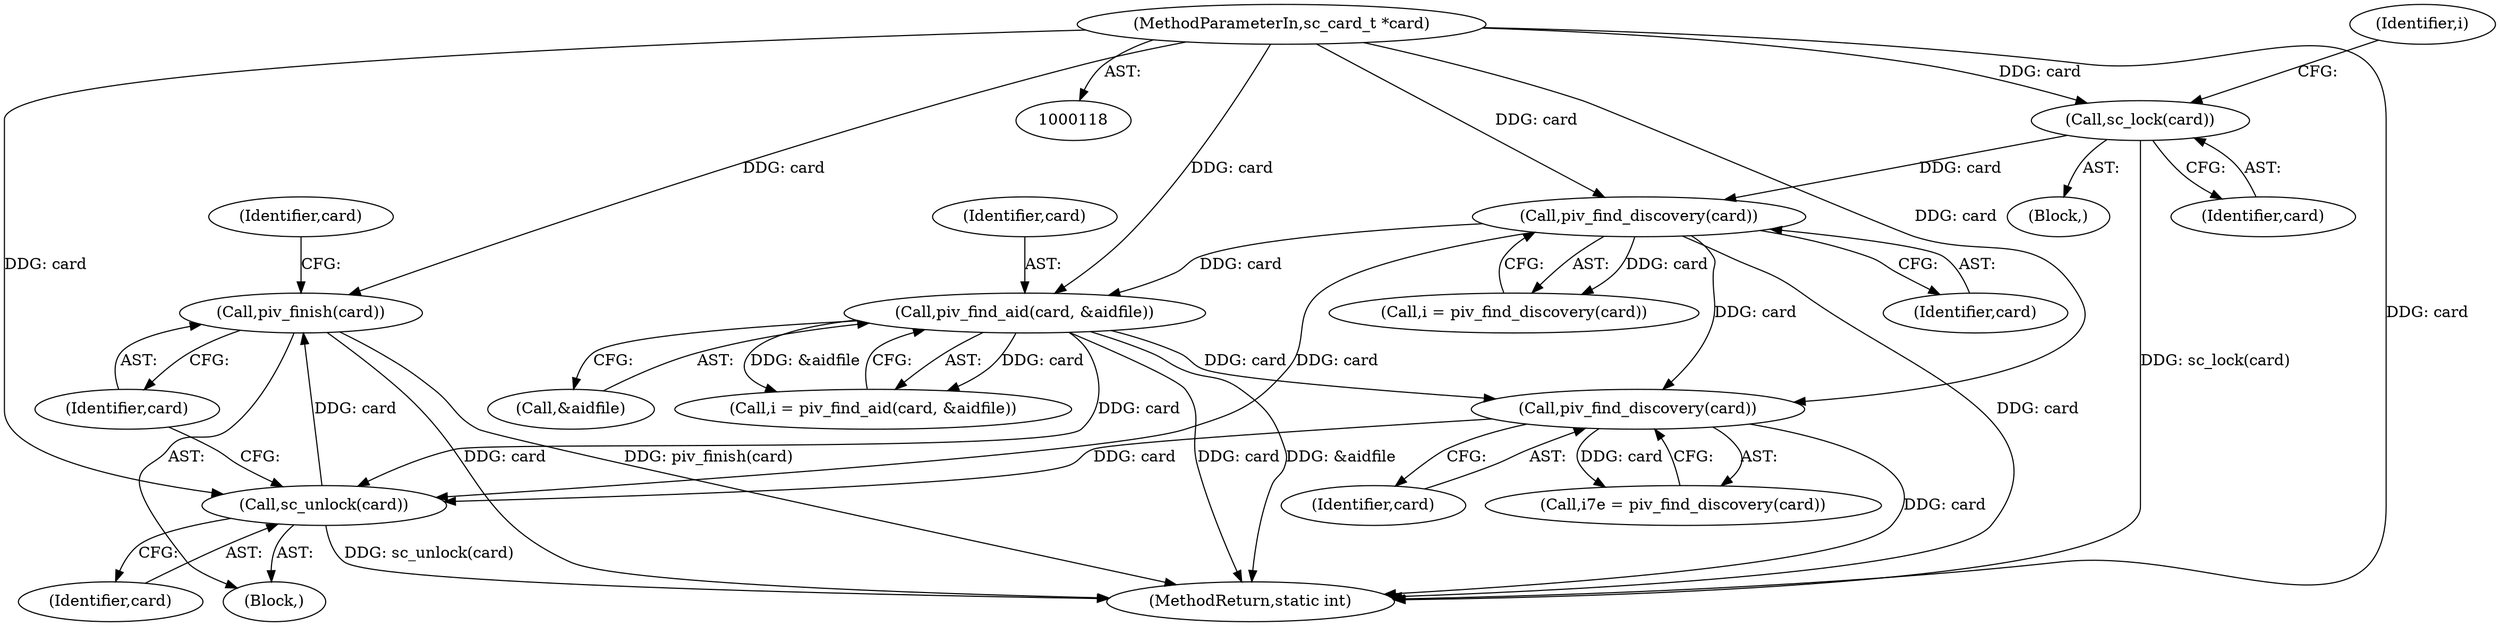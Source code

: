 digraph "0_OpenSC_8fe377e93b4b56060e5bbfb6f3142ceaeca744fa_15@pointer" {
"1000510" [label="(Call,piv_finish(card))"];
"1000508" [label="(Call,sc_unlock(card))"];
"1000456" [label="(Call,piv_find_discovery(card))"];
"1000452" [label="(Call,sc_lock(card))"];
"1000119" [label="(MethodParameterIn,sc_card_t *card)"];
"1000466" [label="(Call,piv_find_aid(card, &aidfile))"];
"1000478" [label="(Call,piv_find_discovery(card))"];
"1000507" [label="(Block,)"];
"1000464" [label="(Call,i = piv_find_aid(card, &aidfile))"];
"1000514" [label="(Identifier,card)"];
"1000453" [label="(Identifier,card)"];
"1000467" [label="(Identifier,card)"];
"1000509" [label="(Identifier,card)"];
"1000508" [label="(Call,sc_unlock(card))"];
"1000468" [label="(Call,&aidfile)"];
"1000478" [label="(Call,piv_find_discovery(card))"];
"1000455" [label="(Identifier,i)"];
"1000466" [label="(Call,piv_find_aid(card, &aidfile))"];
"1000119" [label="(MethodParameterIn,sc_card_t *card)"];
"1000452" [label="(Call,sc_lock(card))"];
"1000511" [label="(Identifier,card)"];
"1000120" [label="(Block,)"];
"1000479" [label="(Identifier,card)"];
"1000526" [label="(MethodReturn,static int)"];
"1000510" [label="(Call,piv_finish(card))"];
"1000457" [label="(Identifier,card)"];
"1000456" [label="(Call,piv_find_discovery(card))"];
"1000476" [label="(Call,i7e = piv_find_discovery(card))"];
"1000454" [label="(Call,i = piv_find_discovery(card))"];
"1000510" -> "1000507"  [label="AST: "];
"1000510" -> "1000511"  [label="CFG: "];
"1000511" -> "1000510"  [label="AST: "];
"1000514" -> "1000510"  [label="CFG: "];
"1000510" -> "1000526"  [label="DDG: card"];
"1000510" -> "1000526"  [label="DDG: piv_finish(card)"];
"1000508" -> "1000510"  [label="DDG: card"];
"1000119" -> "1000510"  [label="DDG: card"];
"1000508" -> "1000507"  [label="AST: "];
"1000508" -> "1000509"  [label="CFG: "];
"1000509" -> "1000508"  [label="AST: "];
"1000511" -> "1000508"  [label="CFG: "];
"1000508" -> "1000526"  [label="DDG: sc_unlock(card)"];
"1000456" -> "1000508"  [label="DDG: card"];
"1000466" -> "1000508"  [label="DDG: card"];
"1000478" -> "1000508"  [label="DDG: card"];
"1000119" -> "1000508"  [label="DDG: card"];
"1000456" -> "1000454"  [label="AST: "];
"1000456" -> "1000457"  [label="CFG: "];
"1000457" -> "1000456"  [label="AST: "];
"1000454" -> "1000456"  [label="CFG: "];
"1000456" -> "1000526"  [label="DDG: card"];
"1000456" -> "1000454"  [label="DDG: card"];
"1000452" -> "1000456"  [label="DDG: card"];
"1000119" -> "1000456"  [label="DDG: card"];
"1000456" -> "1000466"  [label="DDG: card"];
"1000456" -> "1000478"  [label="DDG: card"];
"1000452" -> "1000120"  [label="AST: "];
"1000452" -> "1000453"  [label="CFG: "];
"1000453" -> "1000452"  [label="AST: "];
"1000455" -> "1000452"  [label="CFG: "];
"1000452" -> "1000526"  [label="DDG: sc_lock(card)"];
"1000119" -> "1000452"  [label="DDG: card"];
"1000119" -> "1000118"  [label="AST: "];
"1000119" -> "1000526"  [label="DDG: card"];
"1000119" -> "1000466"  [label="DDG: card"];
"1000119" -> "1000478"  [label="DDG: card"];
"1000466" -> "1000464"  [label="AST: "];
"1000466" -> "1000468"  [label="CFG: "];
"1000467" -> "1000466"  [label="AST: "];
"1000468" -> "1000466"  [label="AST: "];
"1000464" -> "1000466"  [label="CFG: "];
"1000466" -> "1000526"  [label="DDG: &aidfile"];
"1000466" -> "1000526"  [label="DDG: card"];
"1000466" -> "1000464"  [label="DDG: card"];
"1000466" -> "1000464"  [label="DDG: &aidfile"];
"1000466" -> "1000478"  [label="DDG: card"];
"1000478" -> "1000476"  [label="AST: "];
"1000478" -> "1000479"  [label="CFG: "];
"1000479" -> "1000478"  [label="AST: "];
"1000476" -> "1000478"  [label="CFG: "];
"1000478" -> "1000526"  [label="DDG: card"];
"1000478" -> "1000476"  [label="DDG: card"];
}
